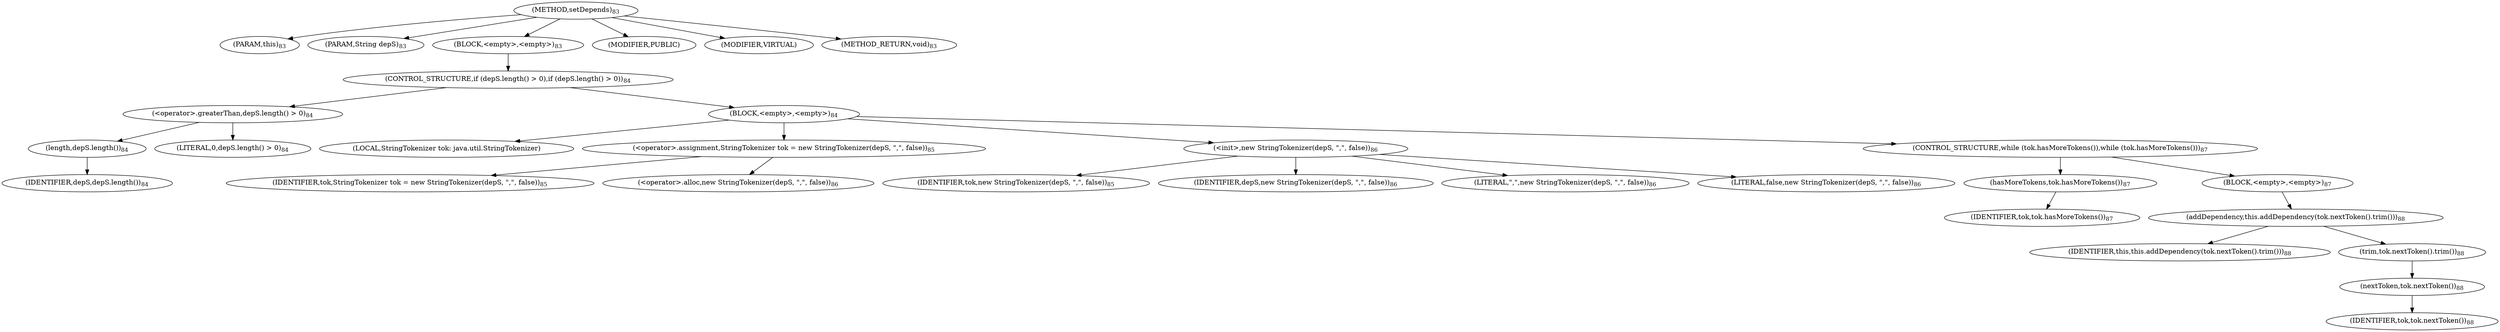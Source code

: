 digraph "setDepends" {  
"90" [label = <(METHOD,setDepends)<SUB>83</SUB>> ]
"8" [label = <(PARAM,this)<SUB>83</SUB>> ]
"91" [label = <(PARAM,String depS)<SUB>83</SUB>> ]
"92" [label = <(BLOCK,&lt;empty&gt;,&lt;empty&gt;)<SUB>83</SUB>> ]
"93" [label = <(CONTROL_STRUCTURE,if (depS.length() &gt; 0),if (depS.length() &gt; 0))<SUB>84</SUB>> ]
"94" [label = <(&lt;operator&gt;.greaterThan,depS.length() &gt; 0)<SUB>84</SUB>> ]
"95" [label = <(length,depS.length())<SUB>84</SUB>> ]
"96" [label = <(IDENTIFIER,depS,depS.length())<SUB>84</SUB>> ]
"97" [label = <(LITERAL,0,depS.length() &gt; 0)<SUB>84</SUB>> ]
"98" [label = <(BLOCK,&lt;empty&gt;,&lt;empty&gt;)<SUB>84</SUB>> ]
"6" [label = <(LOCAL,StringTokenizer tok: java.util.StringTokenizer)> ]
"99" [label = <(&lt;operator&gt;.assignment,StringTokenizer tok = new StringTokenizer(depS, &quot;,&quot;, false))<SUB>85</SUB>> ]
"100" [label = <(IDENTIFIER,tok,StringTokenizer tok = new StringTokenizer(depS, &quot;,&quot;, false))<SUB>85</SUB>> ]
"101" [label = <(&lt;operator&gt;.alloc,new StringTokenizer(depS, &quot;,&quot;, false))<SUB>86</SUB>> ]
"102" [label = <(&lt;init&gt;,new StringTokenizer(depS, &quot;,&quot;, false))<SUB>86</SUB>> ]
"5" [label = <(IDENTIFIER,tok,new StringTokenizer(depS, &quot;,&quot;, false))<SUB>85</SUB>> ]
"103" [label = <(IDENTIFIER,depS,new StringTokenizer(depS, &quot;,&quot;, false))<SUB>86</SUB>> ]
"104" [label = <(LITERAL,&quot;,&quot;,new StringTokenizer(depS, &quot;,&quot;, false))<SUB>86</SUB>> ]
"105" [label = <(LITERAL,false,new StringTokenizer(depS, &quot;,&quot;, false))<SUB>86</SUB>> ]
"106" [label = <(CONTROL_STRUCTURE,while (tok.hasMoreTokens()),while (tok.hasMoreTokens()))<SUB>87</SUB>> ]
"107" [label = <(hasMoreTokens,tok.hasMoreTokens())<SUB>87</SUB>> ]
"108" [label = <(IDENTIFIER,tok,tok.hasMoreTokens())<SUB>87</SUB>> ]
"109" [label = <(BLOCK,&lt;empty&gt;,&lt;empty&gt;)<SUB>87</SUB>> ]
"110" [label = <(addDependency,this.addDependency(tok.nextToken().trim()))<SUB>88</SUB>> ]
"7" [label = <(IDENTIFIER,this,this.addDependency(tok.nextToken().trim()))<SUB>88</SUB>> ]
"111" [label = <(trim,tok.nextToken().trim())<SUB>88</SUB>> ]
"112" [label = <(nextToken,tok.nextToken())<SUB>88</SUB>> ]
"113" [label = <(IDENTIFIER,tok,tok.nextToken())<SUB>88</SUB>> ]
"114" [label = <(MODIFIER,PUBLIC)> ]
"115" [label = <(MODIFIER,VIRTUAL)> ]
"116" [label = <(METHOD_RETURN,void)<SUB>83</SUB>> ]
  "90" -> "8" 
  "90" -> "91" 
  "90" -> "92" 
  "90" -> "114" 
  "90" -> "115" 
  "90" -> "116" 
  "92" -> "93" 
  "93" -> "94" 
  "93" -> "98" 
  "94" -> "95" 
  "94" -> "97" 
  "95" -> "96" 
  "98" -> "6" 
  "98" -> "99" 
  "98" -> "102" 
  "98" -> "106" 
  "99" -> "100" 
  "99" -> "101" 
  "102" -> "5" 
  "102" -> "103" 
  "102" -> "104" 
  "102" -> "105" 
  "106" -> "107" 
  "106" -> "109" 
  "107" -> "108" 
  "109" -> "110" 
  "110" -> "7" 
  "110" -> "111" 
  "111" -> "112" 
  "112" -> "113" 
}
